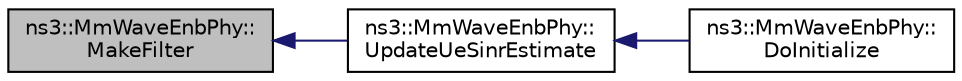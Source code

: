 digraph "ns3::MmWaveEnbPhy::MakeFilter"
{
  edge [fontname="Helvetica",fontsize="10",labelfontname="Helvetica",labelfontsize="10"];
  node [fontname="Helvetica",fontsize="10",shape=record];
  rankdir="LR";
  Node1 [label="ns3::MmWaveEnbPhy::\lMakeFilter",height=0.2,width=0.4,color="black", fillcolor="grey75", style="filled", fontcolor="black"];
  Node1 -> Node2 [dir="back",color="midnightblue",fontsize="10",style="solid"];
  Node2 [label="ns3::MmWaveEnbPhy::\lUpdateUeSinrEstimate",height=0.2,width=0.4,color="black", fillcolor="white", style="filled",URL="$d1/d58/classns3_1_1MmWaveEnbPhy.html#a09aa03118ceed8c46f87dc0f6b6c71a2"];
  Node2 -> Node3 [dir="back",color="midnightblue",fontsize="10",style="solid"];
  Node3 [label="ns3::MmWaveEnbPhy::\lDoInitialize",height=0.2,width=0.4,color="black", fillcolor="white", style="filled",URL="$d1/d58/classns3_1_1MmWaveEnbPhy.html#ad591594eeb17ea029240b75c9f578578"];
}
